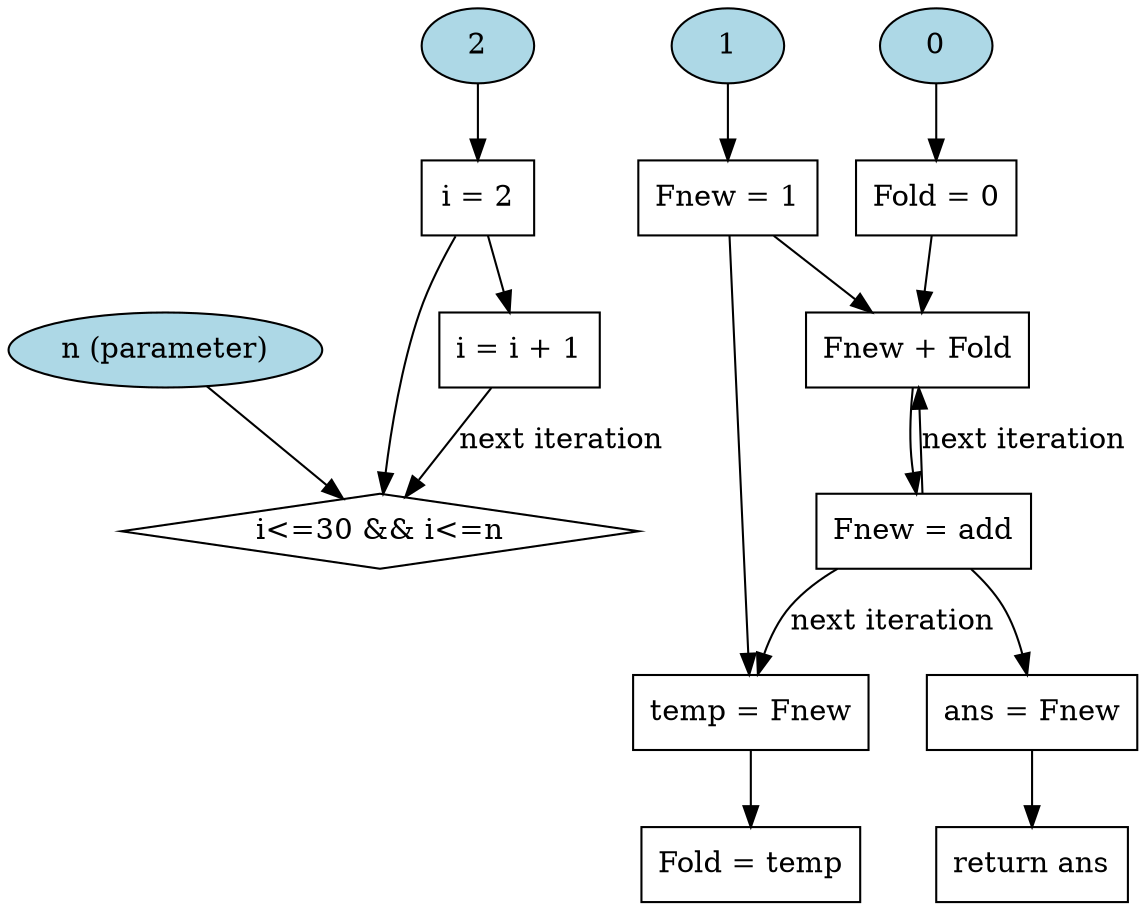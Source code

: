 digraph fib_DFG {
    node [shape=ellipse, style=filled, fillcolor=lightblue];
    n_param [label="n (parameter)"];
    const_1 [label="1"];
    const_0 [label="0"];
    const_2 [label="2"];
    node [shape=box, style="", fillcolor=""];
    assign_Fnew0 [label="Fnew = 1"];
    assign_Fold0 [label="Fold = 0"];
    assign_i0 [label="i = 2"];
    condition [label="i<=30 && i<=n", shape=diamond];
    assign_temp [label="temp = Fnew"];
    add [label="Fnew + Fold"];
    assign_Fnew [label="Fnew = add"];
    assign_Fold [label="Fold = temp"];
    increment_i [label="i = i + 1"];
    assign_ans [label="ans = Fnew"];
    return [label="return ans"];
    const_1 -> assign_Fnew0;
    const_0 -> assign_Fold0;
    const_2 -> assign_i0;
    assign_Fnew0 -> assign_temp;
    assign_Fnew0 -> add;
    assign_Fold0 -> add;
    assign_i0 -> condition;
    n_param -> condition;
    assign_i0 -> increment_i;
    assign_temp -> assign_Fold;
    add -> assign_Fnew;
    assign_Fnew -> assign_temp [label="next iteration"];
    assign_Fnew -> add [label="next iteration"];
    assign_Fnew -> assign_ans;
    assign_ans -> return;
    increment_i -> condition [label="next iteration"];
}
